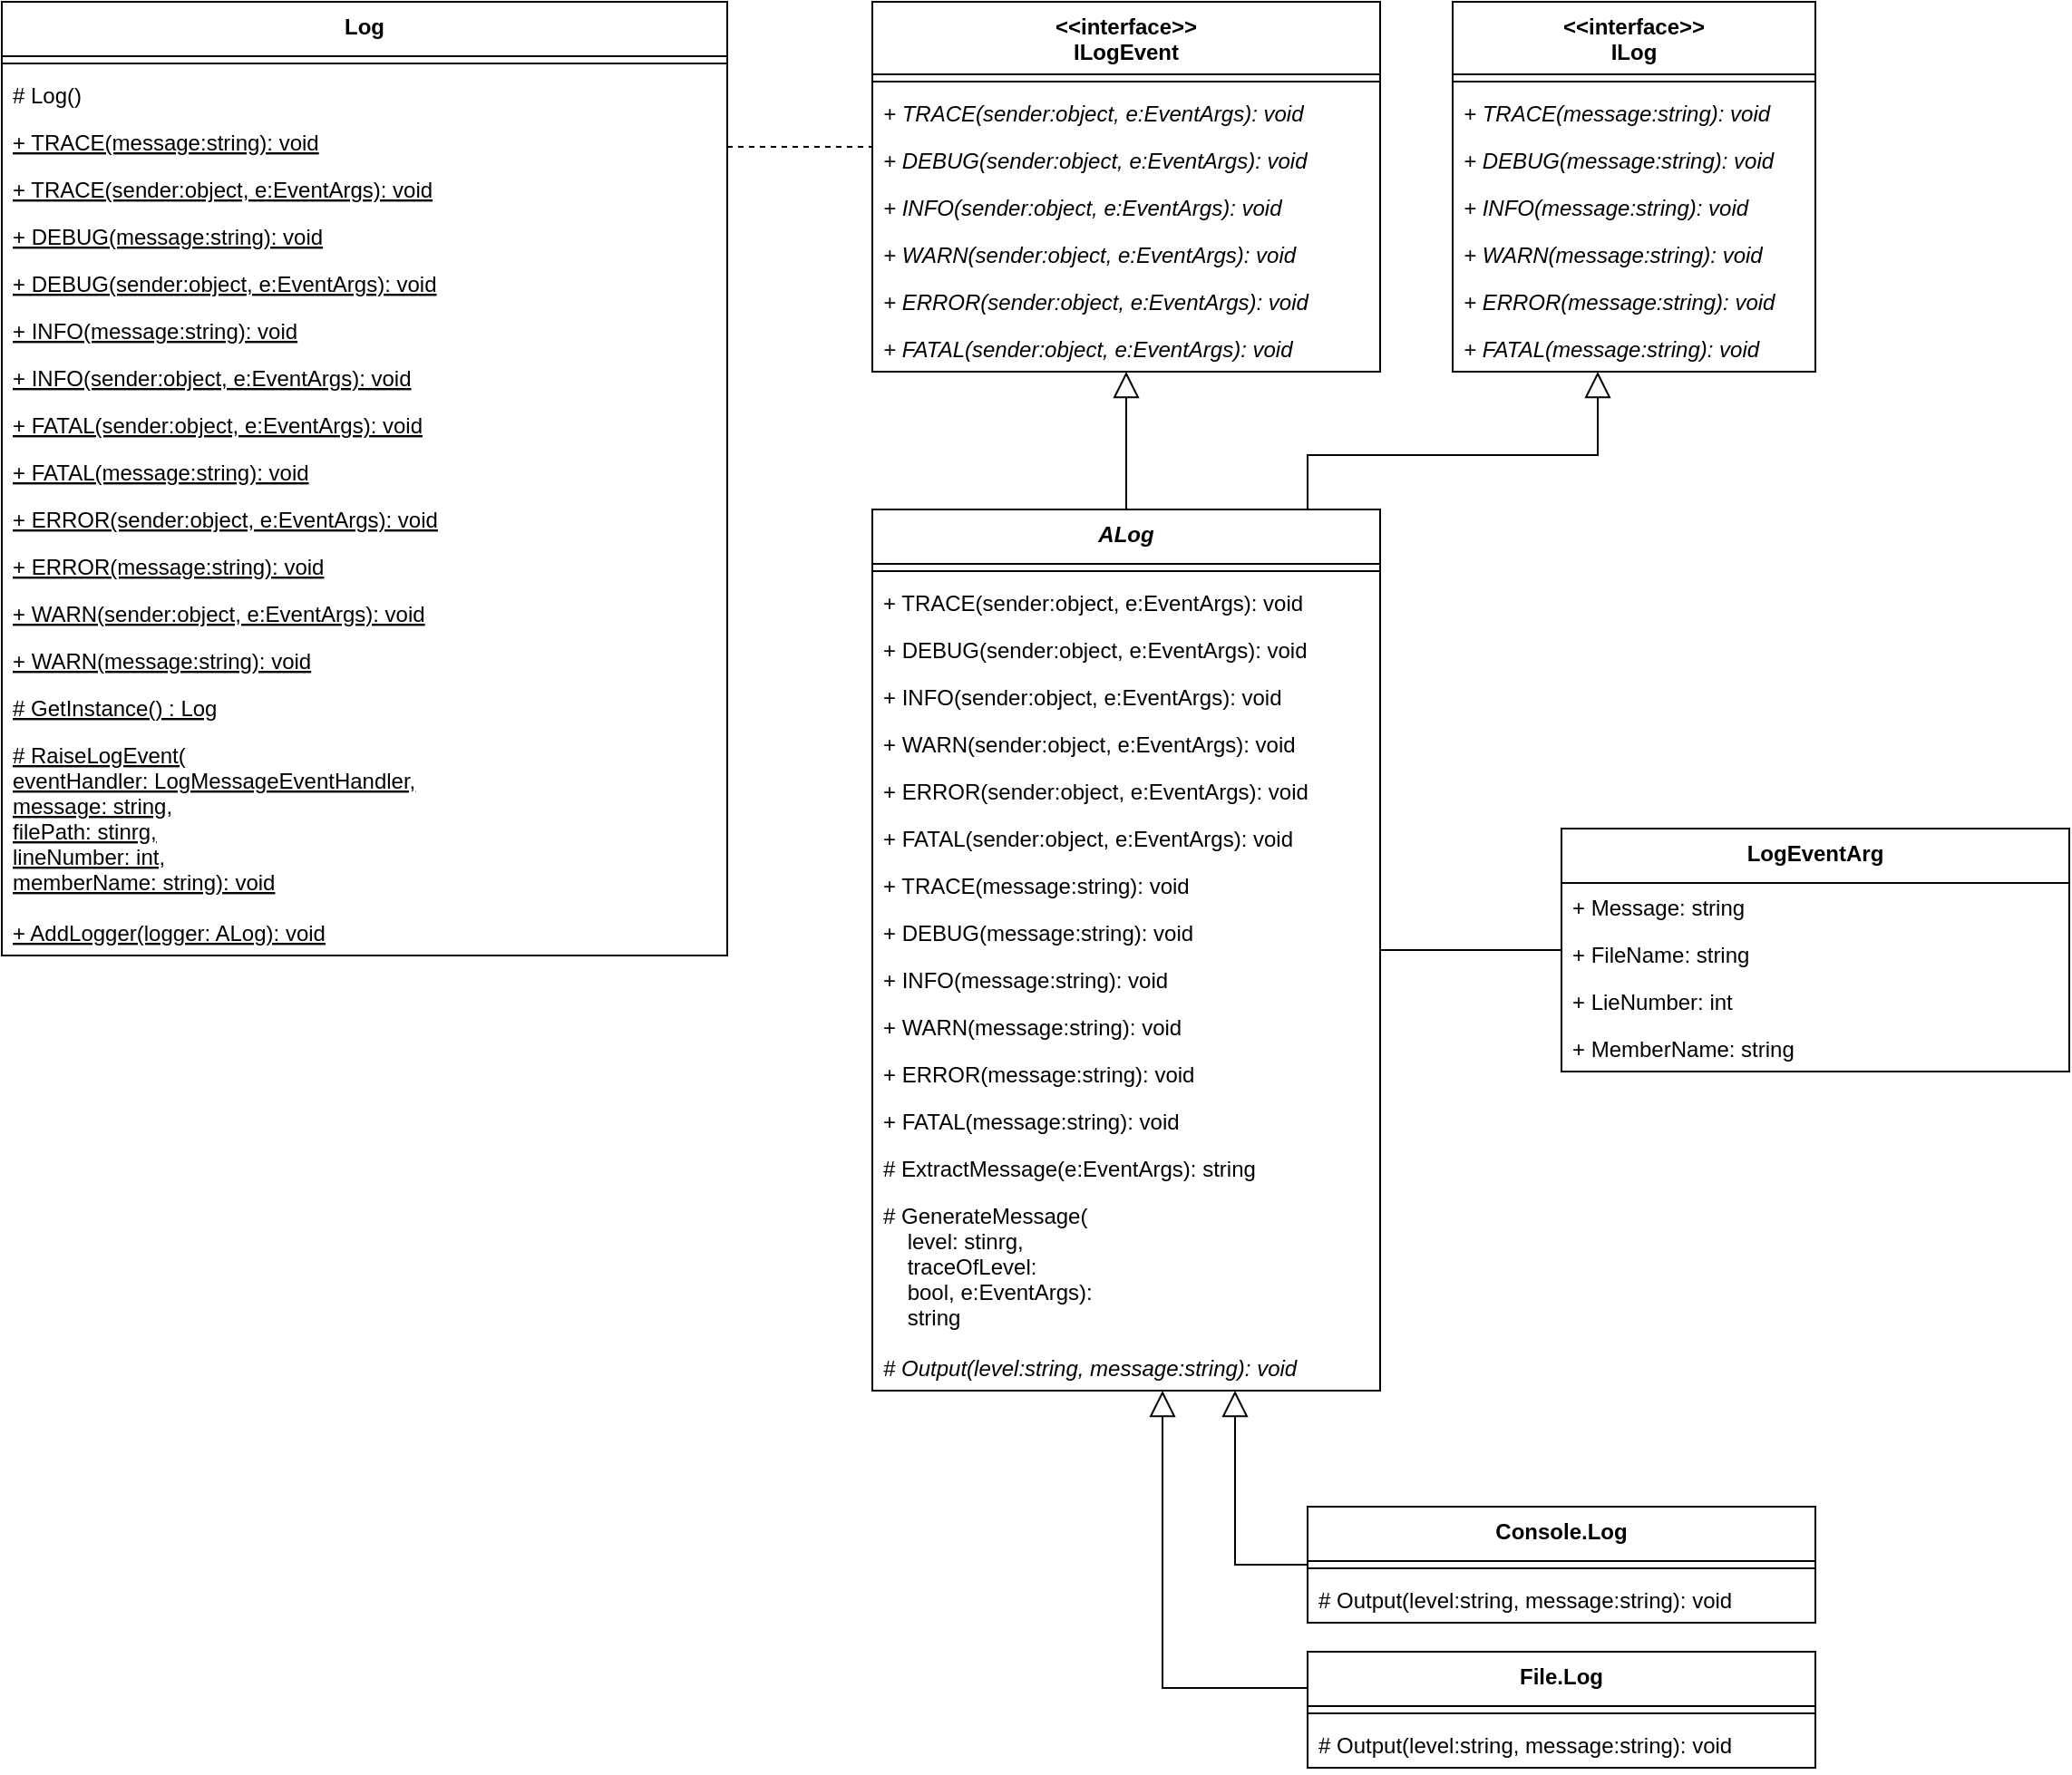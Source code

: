 <mxfile version="20.8.16" type="device"><diagram id="Kw8kERrjs-rn402OGU0T" name="クラス図"><mxGraphModel dx="2049" dy="1220" grid="1" gridSize="10" guides="1" tooltips="1" connect="1" arrows="1" fold="1" page="1" pageScale="1" pageWidth="827" pageHeight="1169" math="0" shadow="0"><root><mxCell id="0"/><mxCell id="1" parent="0"/><mxCell id="ac_Etb55D78ogDBn8wpn-1" value="&lt;&lt;interface&gt;&gt;&#10;ILog" style="swimlane;fontStyle=1;align=center;verticalAlign=top;childLayout=stackLayout;horizontal=1;startSize=40;horizontalStack=0;resizeParent=1;resizeParentMax=0;resizeLast=0;collapsible=1;marginBottom=0;" parent="1" vertex="1"><mxGeometry x="840" y="40" width="200" height="204" as="geometry"/></mxCell><mxCell id="ac_Etb55D78ogDBn8wpn-3" value="" style="line;strokeWidth=1;fillColor=none;align=left;verticalAlign=middle;spacingTop=-1;spacingLeft=3;spacingRight=3;rotatable=0;labelPosition=right;points=[];portConstraint=eastwest;" parent="ac_Etb55D78ogDBn8wpn-1" vertex="1"><mxGeometry y="40" width="200" height="8" as="geometry"/></mxCell><mxCell id="ac_Etb55D78ogDBn8wpn-5" value="+ TRACE(message:string): void" style="text;strokeColor=none;fillColor=none;align=left;verticalAlign=top;spacingLeft=4;spacingRight=4;overflow=hidden;rotatable=0;points=[[0,0.5],[1,0.5]];portConstraint=eastwest;fontStyle=2" parent="ac_Etb55D78ogDBn8wpn-1" vertex="1"><mxGeometry y="48" width="200" height="26" as="geometry"/></mxCell><mxCell id="ac_Etb55D78ogDBn8wpn-6" value="+ DEBUG(message:string): void" style="text;strokeColor=none;fillColor=none;align=left;verticalAlign=top;spacingLeft=4;spacingRight=4;overflow=hidden;rotatable=0;points=[[0,0.5],[1,0.5]];portConstraint=eastwest;fontStyle=2" parent="ac_Etb55D78ogDBn8wpn-1" vertex="1"><mxGeometry y="74" width="200" height="26" as="geometry"/></mxCell><mxCell id="ac_Etb55D78ogDBn8wpn-7" value="+ INFO(message:string): void" style="text;strokeColor=none;fillColor=none;align=left;verticalAlign=top;spacingLeft=4;spacingRight=4;overflow=hidden;rotatable=0;points=[[0,0.5],[1,0.5]];portConstraint=eastwest;fontStyle=2" parent="ac_Etb55D78ogDBn8wpn-1" vertex="1"><mxGeometry y="100" width="200" height="26" as="geometry"/></mxCell><mxCell id="ac_Etb55D78ogDBn8wpn-8" value="+ WARN(message:string): void" style="text;strokeColor=none;fillColor=none;align=left;verticalAlign=top;spacingLeft=4;spacingRight=4;overflow=hidden;rotatable=0;points=[[0,0.5],[1,0.5]];portConstraint=eastwest;fontStyle=2" parent="ac_Etb55D78ogDBn8wpn-1" vertex="1"><mxGeometry y="126" width="200" height="26" as="geometry"/></mxCell><mxCell id="ac_Etb55D78ogDBn8wpn-9" value="+ ERROR(message:string): void" style="text;strokeColor=none;fillColor=none;align=left;verticalAlign=top;spacingLeft=4;spacingRight=4;overflow=hidden;rotatable=0;points=[[0,0.5],[1,0.5]];portConstraint=eastwest;fontStyle=2" parent="ac_Etb55D78ogDBn8wpn-1" vertex="1"><mxGeometry y="152" width="200" height="26" as="geometry"/></mxCell><mxCell id="ac_Etb55D78ogDBn8wpn-10" value="+ FATAL(message:string): void" style="text;strokeColor=none;fillColor=none;align=left;verticalAlign=top;spacingLeft=4;spacingRight=4;overflow=hidden;rotatable=0;points=[[0,0.5],[1,0.5]];portConstraint=eastwest;fontStyle=2" parent="ac_Etb55D78ogDBn8wpn-1" vertex="1"><mxGeometry y="178" width="200" height="26" as="geometry"/></mxCell><mxCell id="ac_Etb55D78ogDBn8wpn-112" style="edgeStyle=orthogonalEdgeStyle;rounded=0;orthogonalLoop=1;jettySize=auto;html=1;dashed=1;startSize=10;endArrow=none;endFill=0;endSize=12;" parent="1" source="ac_Etb55D78ogDBn8wpn-28" target="ac_Etb55D78ogDBn8wpn-36" edge="1"><mxGeometry relative="1" as="geometry"><Array as="points"><mxPoint x="490" y="120"/><mxPoint x="490" y="120"/></Array></mxGeometry></mxCell><mxCell id="ac_Etb55D78ogDBn8wpn-28" value="Log" style="swimlane;fontStyle=1;align=center;verticalAlign=top;childLayout=stackLayout;horizontal=1;startSize=30;horizontalStack=0;resizeParent=1;resizeParentMax=0;resizeLast=0;collapsible=1;marginBottom=0;" parent="1" vertex="1"><mxGeometry x="40" y="40" width="400" height="526" as="geometry"/></mxCell><mxCell id="ac_Etb55D78ogDBn8wpn-29" value="" style="line;strokeWidth=1;fillColor=none;align=left;verticalAlign=middle;spacingTop=-1;spacingLeft=3;spacingRight=3;rotatable=0;labelPosition=right;points=[];portConstraint=eastwest;fontStyle=0" parent="ac_Etb55D78ogDBn8wpn-28" vertex="1"><mxGeometry y="30" width="400" height="8" as="geometry"/></mxCell><mxCell id="ac_Etb55D78ogDBn8wpn-88" value="# Log()" style="text;strokeColor=none;fillColor=none;align=left;verticalAlign=top;spacingLeft=4;spacingRight=4;overflow=hidden;rotatable=0;points=[[0,0.5],[1,0.5]];portConstraint=eastwest;fontStyle=0" parent="ac_Etb55D78ogDBn8wpn-28" vertex="1"><mxGeometry y="38" width="400" height="26" as="geometry"/></mxCell><mxCell id="ac_Etb55D78ogDBn8wpn-101" value="+ TRACE(message:string): void" style="text;strokeColor=none;fillColor=none;align=left;verticalAlign=top;spacingLeft=4;spacingRight=4;overflow=hidden;rotatable=0;points=[[0,0.5],[1,0.5]];portConstraint=eastwest;fontStyle=4" parent="ac_Etb55D78ogDBn8wpn-28" vertex="1"><mxGeometry y="64" width="400" height="26" as="geometry"/></mxCell><mxCell id="p-FOshatFj_t1LX6HMM3-22" value="+ TRACE(sender:object, e:EventArgs): void" style="text;strokeColor=none;fillColor=none;align=left;verticalAlign=top;spacingLeft=4;spacingRight=4;overflow=hidden;rotatable=0;points=[[0,0.5],[1,0.5]];portConstraint=eastwest;fontStyle=4" vertex="1" parent="ac_Etb55D78ogDBn8wpn-28"><mxGeometry y="90" width="400" height="26" as="geometry"/></mxCell><mxCell id="ac_Etb55D78ogDBn8wpn-102" value="+ DEBUG(message:string): void" style="text;strokeColor=none;fillColor=none;align=left;verticalAlign=top;spacingLeft=4;spacingRight=4;overflow=hidden;rotatable=0;points=[[0,0.5],[1,0.5]];portConstraint=eastwest;fontStyle=4" parent="ac_Etb55D78ogDBn8wpn-28" vertex="1"><mxGeometry y="116" width="400" height="26" as="geometry"/></mxCell><mxCell id="p-FOshatFj_t1LX6HMM3-23" value="+ DEBUG(sender:object, e:EventArgs): void" style="text;strokeColor=none;fillColor=none;align=left;verticalAlign=top;spacingLeft=4;spacingRight=4;overflow=hidden;rotatable=0;points=[[0,0.5],[1,0.5]];portConstraint=eastwest;fontStyle=4" vertex="1" parent="ac_Etb55D78ogDBn8wpn-28"><mxGeometry y="142" width="400" height="26" as="geometry"/></mxCell><mxCell id="ac_Etb55D78ogDBn8wpn-103" value="+ INFO(message:string): void" style="text;strokeColor=none;fillColor=none;align=left;verticalAlign=top;spacingLeft=4;spacingRight=4;overflow=hidden;rotatable=0;points=[[0,0.5],[1,0.5]];portConstraint=eastwest;fontStyle=4" parent="ac_Etb55D78ogDBn8wpn-28" vertex="1"><mxGeometry y="168" width="400" height="26" as="geometry"/></mxCell><mxCell id="p-FOshatFj_t1LX6HMM3-24" value="+ INFO(sender:object, e:EventArgs): void" style="text;strokeColor=none;fillColor=none;align=left;verticalAlign=top;spacingLeft=4;spacingRight=4;overflow=hidden;rotatable=0;points=[[0,0.5],[1,0.5]];portConstraint=eastwest;fontStyle=4" vertex="1" parent="ac_Etb55D78ogDBn8wpn-28"><mxGeometry y="194" width="400" height="26" as="geometry"/></mxCell><mxCell id="p-FOshatFj_t1LX6HMM3-27" value="+ FATAL(sender:object, e:EventArgs): void" style="text;strokeColor=none;fillColor=none;align=left;verticalAlign=top;spacingLeft=4;spacingRight=4;overflow=hidden;rotatable=0;points=[[0,0.5],[1,0.5]];portConstraint=eastwest;fontStyle=4" vertex="1" parent="ac_Etb55D78ogDBn8wpn-28"><mxGeometry y="220" width="400" height="26" as="geometry"/></mxCell><mxCell id="ac_Etb55D78ogDBn8wpn-106" value="+ FATAL(message:string): void" style="text;strokeColor=none;fillColor=none;align=left;verticalAlign=top;spacingLeft=4;spacingRight=4;overflow=hidden;rotatable=0;points=[[0,0.5],[1,0.5]];portConstraint=eastwest;fontStyle=4" parent="ac_Etb55D78ogDBn8wpn-28" vertex="1"><mxGeometry y="246" width="400" height="26" as="geometry"/></mxCell><mxCell id="p-FOshatFj_t1LX6HMM3-26" value="+ ERROR(sender:object, e:EventArgs): void" style="text;strokeColor=none;fillColor=none;align=left;verticalAlign=top;spacingLeft=4;spacingRight=4;overflow=hidden;rotatable=0;points=[[0,0.5],[1,0.5]];portConstraint=eastwest;fontStyle=4" vertex="1" parent="ac_Etb55D78ogDBn8wpn-28"><mxGeometry y="272" width="400" height="26" as="geometry"/></mxCell><mxCell id="ac_Etb55D78ogDBn8wpn-105" value="+ ERROR(message:string): void" style="text;strokeColor=none;fillColor=none;align=left;verticalAlign=top;spacingLeft=4;spacingRight=4;overflow=hidden;rotatable=0;points=[[0,0.5],[1,0.5]];portConstraint=eastwest;fontStyle=4" parent="ac_Etb55D78ogDBn8wpn-28" vertex="1"><mxGeometry y="298" width="400" height="26" as="geometry"/></mxCell><mxCell id="p-FOshatFj_t1LX6HMM3-25" value="+ WARN(sender:object, e:EventArgs): void" style="text;strokeColor=none;fillColor=none;align=left;verticalAlign=top;spacingLeft=4;spacingRight=4;overflow=hidden;rotatable=0;points=[[0,0.5],[1,0.5]];portConstraint=eastwest;fontStyle=4" vertex="1" parent="ac_Etb55D78ogDBn8wpn-28"><mxGeometry y="324" width="400" height="26" as="geometry"/></mxCell><mxCell id="ac_Etb55D78ogDBn8wpn-104" value="+ WARN(message:string): void" style="text;strokeColor=none;fillColor=none;align=left;verticalAlign=top;spacingLeft=4;spacingRight=4;overflow=hidden;rotatable=0;points=[[0,0.5],[1,0.5]];portConstraint=eastwest;fontStyle=4" parent="ac_Etb55D78ogDBn8wpn-28" vertex="1"><mxGeometry y="350" width="400" height="26" as="geometry"/></mxCell><mxCell id="ac_Etb55D78ogDBn8wpn-87" value="# GetInstance() : Log" style="text;strokeColor=none;fillColor=none;align=left;verticalAlign=top;spacingLeft=4;spacingRight=4;overflow=hidden;rotatable=0;points=[[0,0.5],[1,0.5]];portConstraint=eastwest;fontStyle=4" parent="ac_Etb55D78ogDBn8wpn-28" vertex="1"><mxGeometry y="376" width="400" height="26" as="geometry"/></mxCell><mxCell id="p-FOshatFj_t1LX6HMM3-28" value="# RaiseLogEvent(&#10;eventHandler: LogMessageEventHandler, &#10;message: string, &#10;filePath: stinrg, &#10;lineNumber: int, &#10;memberName: string): void" style="text;strokeColor=none;fillColor=none;align=left;verticalAlign=top;spacingLeft=4;spacingRight=4;overflow=hidden;rotatable=0;points=[[0,0.5],[1,0.5]];portConstraint=eastwest;fontStyle=4" vertex="1" parent="ac_Etb55D78ogDBn8wpn-28"><mxGeometry y="402" width="400" height="98" as="geometry"/></mxCell><mxCell id="p-FOshatFj_t1LX6HMM3-29" value="+ AddLogger(logger: ALog): void" style="text;strokeColor=none;fillColor=none;align=left;verticalAlign=top;spacingLeft=4;spacingRight=4;overflow=hidden;rotatable=0;points=[[0,0.5],[1,0.5]];portConstraint=eastwest;fontStyle=4" vertex="1" parent="ac_Etb55D78ogDBn8wpn-28"><mxGeometry y="500" width="400" height="26" as="geometry"/></mxCell><mxCell id="ac_Etb55D78ogDBn8wpn-36" value="&lt;&lt;interface&gt;&gt;&#10;ILogEvent" style="swimlane;fontStyle=1;align=center;verticalAlign=top;childLayout=stackLayout;horizontal=1;startSize=40;horizontalStack=0;resizeParent=1;resizeParentMax=0;resizeLast=0;collapsible=1;marginBottom=0;" parent="1" vertex="1"><mxGeometry x="520" y="40" width="280" height="204" as="geometry"/></mxCell><mxCell id="ac_Etb55D78ogDBn8wpn-37" value="" style="line;strokeWidth=1;fillColor=none;align=left;verticalAlign=middle;spacingTop=-1;spacingLeft=3;spacingRight=3;rotatable=0;labelPosition=right;points=[];portConstraint=eastwest;" parent="ac_Etb55D78ogDBn8wpn-36" vertex="1"><mxGeometry y="40" width="280" height="8" as="geometry"/></mxCell><mxCell id="ac_Etb55D78ogDBn8wpn-38" value="+ TRACE(sender:object, e:EventArgs): void" style="text;strokeColor=none;fillColor=none;align=left;verticalAlign=top;spacingLeft=4;spacingRight=4;overflow=hidden;rotatable=0;points=[[0,0.5],[1,0.5]];portConstraint=eastwest;fontStyle=2" parent="ac_Etb55D78ogDBn8wpn-36" vertex="1"><mxGeometry y="48" width="280" height="26" as="geometry"/></mxCell><mxCell id="ac_Etb55D78ogDBn8wpn-44" value="+ DEBUG(sender:object, e:EventArgs): void" style="text;strokeColor=none;fillColor=none;align=left;verticalAlign=top;spacingLeft=4;spacingRight=4;overflow=hidden;rotatable=0;points=[[0,0.5],[1,0.5]];portConstraint=eastwest;fontStyle=2" parent="ac_Etb55D78ogDBn8wpn-36" vertex="1"><mxGeometry y="74" width="280" height="26" as="geometry"/></mxCell><mxCell id="ac_Etb55D78ogDBn8wpn-45" value="+ INFO(sender:object, e:EventArgs): void" style="text;strokeColor=none;fillColor=none;align=left;verticalAlign=top;spacingLeft=4;spacingRight=4;overflow=hidden;rotatable=0;points=[[0,0.5],[1,0.5]];portConstraint=eastwest;fontStyle=2" parent="ac_Etb55D78ogDBn8wpn-36" vertex="1"><mxGeometry y="100" width="280" height="26" as="geometry"/></mxCell><mxCell id="ac_Etb55D78ogDBn8wpn-46" value="+ WARN(sender:object, e:EventArgs): void" style="text;strokeColor=none;fillColor=none;align=left;verticalAlign=top;spacingLeft=4;spacingRight=4;overflow=hidden;rotatable=0;points=[[0,0.5],[1,0.5]];portConstraint=eastwest;fontStyle=2" parent="ac_Etb55D78ogDBn8wpn-36" vertex="1"><mxGeometry y="126" width="280" height="26" as="geometry"/></mxCell><mxCell id="ac_Etb55D78ogDBn8wpn-47" value="+ ERROR(sender:object, e:EventArgs): void" style="text;strokeColor=none;fillColor=none;align=left;verticalAlign=top;spacingLeft=4;spacingRight=4;overflow=hidden;rotatable=0;points=[[0,0.5],[1,0.5]];portConstraint=eastwest;fontStyle=2" parent="ac_Etb55D78ogDBn8wpn-36" vertex="1"><mxGeometry y="152" width="280" height="26" as="geometry"/></mxCell><mxCell id="ac_Etb55D78ogDBn8wpn-48" value="+ FATAL(sender:object, e:EventArgs): void" style="text;strokeColor=none;fillColor=none;align=left;verticalAlign=top;spacingLeft=4;spacingRight=4;overflow=hidden;rotatable=0;points=[[0,0.5],[1,0.5]];portConstraint=eastwest;fontStyle=2" parent="ac_Etb55D78ogDBn8wpn-36" vertex="1"><mxGeometry y="178" width="280" height="26" as="geometry"/></mxCell><mxCell id="ac_Etb55D78ogDBn8wpn-85" style="edgeStyle=orthogonalEdgeStyle;rounded=0;orthogonalLoop=1;jettySize=auto;html=1;endArrow=block;endFill=0;startSize=10;endSize=12;" parent="1" source="ac_Etb55D78ogDBn8wpn-69" target="ac_Etb55D78ogDBn8wpn-1" edge="1"><mxGeometry relative="1" as="geometry"><Array as="points"><mxPoint x="760" y="290"/><mxPoint x="920" y="290"/></Array></mxGeometry></mxCell><mxCell id="ac_Etb55D78ogDBn8wpn-86" style="edgeStyle=orthogonalEdgeStyle;rounded=0;orthogonalLoop=1;jettySize=auto;html=1;startSize=10;endArrow=block;endFill=0;endSize=12;" parent="1" source="ac_Etb55D78ogDBn8wpn-69" target="ac_Etb55D78ogDBn8wpn-36" edge="1"><mxGeometry relative="1" as="geometry"><Array as="points"><mxPoint x="660" y="270"/><mxPoint x="660" y="270"/></Array></mxGeometry></mxCell><mxCell id="p-FOshatFj_t1LX6HMM3-20" style="edgeStyle=orthogonalEdgeStyle;rounded=0;orthogonalLoop=1;jettySize=auto;html=1;endArrow=none;endFill=0;" edge="1" parent="1" source="ac_Etb55D78ogDBn8wpn-69" target="p-FOshatFj_t1LX6HMM3-1"><mxGeometry relative="1" as="geometry"/></mxCell><mxCell id="ac_Etb55D78ogDBn8wpn-69" value="ALog" style="swimlane;fontStyle=3;align=center;verticalAlign=top;childLayout=stackLayout;horizontal=1;startSize=30;horizontalStack=0;resizeParent=1;resizeParentMax=0;resizeLast=0;collapsible=1;marginBottom=0;" parent="1" vertex="1"><mxGeometry x="520" y="320" width="280" height="486" as="geometry"/></mxCell><mxCell id="ac_Etb55D78ogDBn8wpn-70" value="" style="line;strokeWidth=1;fillColor=none;align=left;verticalAlign=middle;spacingTop=-1;spacingLeft=3;spacingRight=3;rotatable=0;labelPosition=right;points=[];portConstraint=eastwest;fontStyle=0" parent="ac_Etb55D78ogDBn8wpn-69" vertex="1"><mxGeometry y="30" width="280" height="8" as="geometry"/></mxCell><mxCell id="ac_Etb55D78ogDBn8wpn-71" value="+ TRACE(sender:object, e:EventArgs): void" style="text;strokeColor=none;fillColor=none;align=left;verticalAlign=top;spacingLeft=4;spacingRight=4;overflow=hidden;rotatable=0;points=[[0,0.5],[1,0.5]];portConstraint=eastwest;fontStyle=0" parent="ac_Etb55D78ogDBn8wpn-69" vertex="1"><mxGeometry y="38" width="280" height="26" as="geometry"/></mxCell><mxCell id="ac_Etb55D78ogDBn8wpn-72" value="+ DEBUG(sender:object, e:EventArgs): void" style="text;strokeColor=none;fillColor=none;align=left;verticalAlign=top;spacingLeft=4;spacingRight=4;overflow=hidden;rotatable=0;points=[[0,0.5],[1,0.5]];portConstraint=eastwest;fontStyle=0" parent="ac_Etb55D78ogDBn8wpn-69" vertex="1"><mxGeometry y="64" width="280" height="26" as="geometry"/></mxCell><mxCell id="ac_Etb55D78ogDBn8wpn-73" value="+ INFO(sender:object, e:EventArgs): void" style="text;strokeColor=none;fillColor=none;align=left;verticalAlign=top;spacingLeft=4;spacingRight=4;overflow=hidden;rotatable=0;points=[[0,0.5],[1,0.5]];portConstraint=eastwest;fontStyle=0" parent="ac_Etb55D78ogDBn8wpn-69" vertex="1"><mxGeometry y="90" width="280" height="26" as="geometry"/></mxCell><mxCell id="ac_Etb55D78ogDBn8wpn-74" value="+ WARN(sender:object, e:EventArgs): void" style="text;strokeColor=none;fillColor=none;align=left;verticalAlign=top;spacingLeft=4;spacingRight=4;overflow=hidden;rotatable=0;points=[[0,0.5],[1,0.5]];portConstraint=eastwest;fontStyle=0" parent="ac_Etb55D78ogDBn8wpn-69" vertex="1"><mxGeometry y="116" width="280" height="26" as="geometry"/></mxCell><mxCell id="ac_Etb55D78ogDBn8wpn-75" value="+ ERROR(sender:object, e:EventArgs): void" style="text;strokeColor=none;fillColor=none;align=left;verticalAlign=top;spacingLeft=4;spacingRight=4;overflow=hidden;rotatable=0;points=[[0,0.5],[1,0.5]];portConstraint=eastwest;fontStyle=0" parent="ac_Etb55D78ogDBn8wpn-69" vertex="1"><mxGeometry y="142" width="280" height="26" as="geometry"/></mxCell><mxCell id="ac_Etb55D78ogDBn8wpn-76" value="+ FATAL(sender:object, e:EventArgs): void" style="text;strokeColor=none;fillColor=none;align=left;verticalAlign=top;spacingLeft=4;spacingRight=4;overflow=hidden;rotatable=0;points=[[0,0.5],[1,0.5]];portConstraint=eastwest;fontStyle=0" parent="ac_Etb55D78ogDBn8wpn-69" vertex="1"><mxGeometry y="168" width="280" height="26" as="geometry"/></mxCell><mxCell id="ac_Etb55D78ogDBn8wpn-78" value="+ TRACE(message:string): void" style="text;strokeColor=none;fillColor=none;align=left;verticalAlign=top;spacingLeft=4;spacingRight=4;overflow=hidden;rotatable=0;points=[[0,0.5],[1,0.5]];portConstraint=eastwest;fontStyle=0" parent="ac_Etb55D78ogDBn8wpn-69" vertex="1"><mxGeometry y="194" width="280" height="26" as="geometry"/></mxCell><mxCell id="ac_Etb55D78ogDBn8wpn-79" value="+ DEBUG(message:string): void" style="text;strokeColor=none;fillColor=none;align=left;verticalAlign=top;spacingLeft=4;spacingRight=4;overflow=hidden;rotatable=0;points=[[0,0.5],[1,0.5]];portConstraint=eastwest;fontStyle=0" parent="ac_Etb55D78ogDBn8wpn-69" vertex="1"><mxGeometry y="220" width="280" height="26" as="geometry"/></mxCell><mxCell id="ac_Etb55D78ogDBn8wpn-80" value="+ INFO(message:string): void" style="text;strokeColor=none;fillColor=none;align=left;verticalAlign=top;spacingLeft=4;spacingRight=4;overflow=hidden;rotatable=0;points=[[0,0.5],[1,0.5]];portConstraint=eastwest;fontStyle=0" parent="ac_Etb55D78ogDBn8wpn-69" vertex="1"><mxGeometry y="246" width="280" height="26" as="geometry"/></mxCell><mxCell id="ac_Etb55D78ogDBn8wpn-81" value="+ WARN(message:string): void" style="text;strokeColor=none;fillColor=none;align=left;verticalAlign=top;spacingLeft=4;spacingRight=4;overflow=hidden;rotatable=0;points=[[0,0.5],[1,0.5]];portConstraint=eastwest;fontStyle=0" parent="ac_Etb55D78ogDBn8wpn-69" vertex="1"><mxGeometry y="272" width="280" height="26" as="geometry"/></mxCell><mxCell id="ac_Etb55D78ogDBn8wpn-82" value="+ ERROR(message:string): void" style="text;strokeColor=none;fillColor=none;align=left;verticalAlign=top;spacingLeft=4;spacingRight=4;overflow=hidden;rotatable=0;points=[[0,0.5],[1,0.5]];portConstraint=eastwest;fontStyle=0" parent="ac_Etb55D78ogDBn8wpn-69" vertex="1"><mxGeometry y="298" width="280" height="26" as="geometry"/></mxCell><mxCell id="ac_Etb55D78ogDBn8wpn-83" value="+ FATAL(message:string): void" style="text;strokeColor=none;fillColor=none;align=left;verticalAlign=top;spacingLeft=4;spacingRight=4;overflow=hidden;rotatable=0;points=[[0,0.5],[1,0.5]];portConstraint=eastwest;fontStyle=0" parent="ac_Etb55D78ogDBn8wpn-69" vertex="1"><mxGeometry y="324" width="280" height="26" as="geometry"/></mxCell><mxCell id="p-FOshatFj_t1LX6HMM3-30" value="# ExtractMessage(e:EventArgs): string" style="text;strokeColor=none;fillColor=none;align=left;verticalAlign=top;spacingLeft=4;spacingRight=4;overflow=hidden;rotatable=0;points=[[0,0.5],[1,0.5]];portConstraint=eastwest;fontStyle=0" vertex="1" parent="ac_Etb55D78ogDBn8wpn-69"><mxGeometry y="350" width="280" height="26" as="geometry"/></mxCell><mxCell id="p-FOshatFj_t1LX6HMM3-31" value="# GenerateMessage(&#10;    level: stinrg, &#10;    traceOfLevel: &#10;    bool, e:EventArgs): &#10;    string" style="text;strokeColor=none;fillColor=none;align=left;verticalAlign=top;spacingLeft=4;spacingRight=4;overflow=hidden;rotatable=0;points=[[0,0.5],[1,0.5]];portConstraint=eastwest;fontStyle=0" vertex="1" parent="ac_Etb55D78ogDBn8wpn-69"><mxGeometry y="376" width="280" height="84" as="geometry"/></mxCell><mxCell id="ac_Etb55D78ogDBn8wpn-84" value="# Output(level:string, message:string): void" style="text;strokeColor=none;fillColor=none;align=left;verticalAlign=top;spacingLeft=4;spacingRight=4;overflow=hidden;rotatable=0;points=[[0,0.5],[1,0.5]];portConstraint=eastwest;fontStyle=2" parent="ac_Etb55D78ogDBn8wpn-69" vertex="1"><mxGeometry y="460" width="280" height="26" as="geometry"/></mxCell><mxCell id="oSskuOo21o10vXxSyz3t-31" style="edgeStyle=orthogonalEdgeStyle;rounded=0;orthogonalLoop=1;jettySize=auto;html=1;endArrow=block;endFill=0;startSize=12;endSize=12;" parent="1" source="oSskuOo21o10vXxSyz3t-13" target="ac_Etb55D78ogDBn8wpn-69" edge="1"><mxGeometry relative="1" as="geometry"><Array as="points"><mxPoint x="720" y="902"/></Array><mxPoint x="800" y="902" as="targetPoint"/></mxGeometry></mxCell><mxCell id="oSskuOo21o10vXxSyz3t-13" value="Console.Log" style="swimlane;fontStyle=1;align=center;verticalAlign=top;childLayout=stackLayout;horizontal=1;startSize=30;horizontalStack=0;resizeParent=1;resizeParentMax=0;resizeLast=0;collapsible=1;marginBottom=0;" parent="1" vertex="1"><mxGeometry x="760" y="870" width="280" height="64" as="geometry"/></mxCell><mxCell id="oSskuOo21o10vXxSyz3t-14" value="" style="line;strokeWidth=1;fillColor=none;align=left;verticalAlign=middle;spacingTop=-1;spacingLeft=3;spacingRight=3;rotatable=0;labelPosition=right;points=[];portConstraint=eastwest;fontStyle=0" parent="oSskuOo21o10vXxSyz3t-13" vertex="1"><mxGeometry y="30" width="280" height="8" as="geometry"/></mxCell><mxCell id="oSskuOo21o10vXxSyz3t-27" value="# Output(level:string, message:string): void" style="text;strokeColor=none;fillColor=none;align=left;verticalAlign=top;spacingLeft=4;spacingRight=4;overflow=hidden;rotatable=0;points=[[0,0.5],[1,0.5]];portConstraint=eastwest;fontStyle=0" parent="oSskuOo21o10vXxSyz3t-13" vertex="1"><mxGeometry y="38" width="280" height="26" as="geometry"/></mxCell><mxCell id="oSskuOo21o10vXxSyz3t-28" value="File.Log" style="swimlane;fontStyle=1;align=center;verticalAlign=top;childLayout=stackLayout;horizontal=1;startSize=30;horizontalStack=0;resizeParent=1;resizeParentMax=0;resizeLast=0;collapsible=1;marginBottom=0;" parent="1" vertex="1"><mxGeometry x="760" y="950" width="280" height="64" as="geometry"/></mxCell><mxCell id="oSskuOo21o10vXxSyz3t-29" value="" style="line;strokeWidth=1;fillColor=none;align=left;verticalAlign=middle;spacingTop=-1;spacingLeft=3;spacingRight=3;rotatable=0;labelPosition=right;points=[];portConstraint=eastwest;fontStyle=0" parent="oSskuOo21o10vXxSyz3t-28" vertex="1"><mxGeometry y="30" width="280" height="8" as="geometry"/></mxCell><mxCell id="oSskuOo21o10vXxSyz3t-30" value="# Output(level:string, message:string): void" style="text;strokeColor=none;fillColor=none;align=left;verticalAlign=top;spacingLeft=4;spacingRight=4;overflow=hidden;rotatable=0;points=[[0,0.5],[1,0.5]];portConstraint=eastwest;fontStyle=0" parent="oSskuOo21o10vXxSyz3t-28" vertex="1"><mxGeometry y="38" width="280" height="26" as="geometry"/></mxCell><mxCell id="oSskuOo21o10vXxSyz3t-32" style="edgeStyle=orthogonalEdgeStyle;rounded=0;orthogonalLoop=1;jettySize=auto;html=1;endArrow=block;endFill=0;startSize=12;endSize=12;" parent="1" source="oSskuOo21o10vXxSyz3t-28" target="ac_Etb55D78ogDBn8wpn-69" edge="1"><mxGeometry relative="1" as="geometry"><mxPoint x="770" y="912" as="sourcePoint"/><mxPoint x="680" y="956" as="targetPoint"/><Array as="points"><mxPoint x="680" y="970"/></Array></mxGeometry></mxCell><mxCell id="p-FOshatFj_t1LX6HMM3-1" value="LogEventArg" style="swimlane;fontStyle=1;align=center;verticalAlign=top;childLayout=stackLayout;horizontal=1;startSize=30;horizontalStack=0;resizeParent=1;resizeParentMax=0;resizeLast=0;collapsible=1;marginBottom=0;" vertex="1" parent="1"><mxGeometry x="900" y="496" width="280" height="134" as="geometry"/></mxCell><mxCell id="p-FOshatFj_t1LX6HMM3-16" value="+ Message: string" style="text;strokeColor=none;fillColor=none;align=left;verticalAlign=top;spacingLeft=4;spacingRight=4;overflow=hidden;rotatable=0;points=[[0,0.5],[1,0.5]];portConstraint=eastwest;" vertex="1" parent="p-FOshatFj_t1LX6HMM3-1"><mxGeometry y="30" width="280" height="26" as="geometry"/></mxCell><mxCell id="p-FOshatFj_t1LX6HMM3-17" value="+ FileName: string" style="text;strokeColor=none;fillColor=none;align=left;verticalAlign=top;spacingLeft=4;spacingRight=4;overflow=hidden;rotatable=0;points=[[0,0.5],[1,0.5]];portConstraint=eastwest;" vertex="1" parent="p-FOshatFj_t1LX6HMM3-1"><mxGeometry y="56" width="280" height="26" as="geometry"/></mxCell><mxCell id="p-FOshatFj_t1LX6HMM3-18" value="+ LieNumber: int" style="text;strokeColor=none;fillColor=none;align=left;verticalAlign=top;spacingLeft=4;spacingRight=4;overflow=hidden;rotatable=0;points=[[0,0.5],[1,0.5]];portConstraint=eastwest;" vertex="1" parent="p-FOshatFj_t1LX6HMM3-1"><mxGeometry y="82" width="280" height="26" as="geometry"/></mxCell><mxCell id="p-FOshatFj_t1LX6HMM3-19" value="+ MemberName: string" style="text;strokeColor=none;fillColor=none;align=left;verticalAlign=top;spacingLeft=4;spacingRight=4;overflow=hidden;rotatable=0;points=[[0,0.5],[1,0.5]];portConstraint=eastwest;" vertex="1" parent="p-FOshatFj_t1LX6HMM3-1"><mxGeometry y="108" width="280" height="26" as="geometry"/></mxCell></root></mxGraphModel></diagram></mxfile>